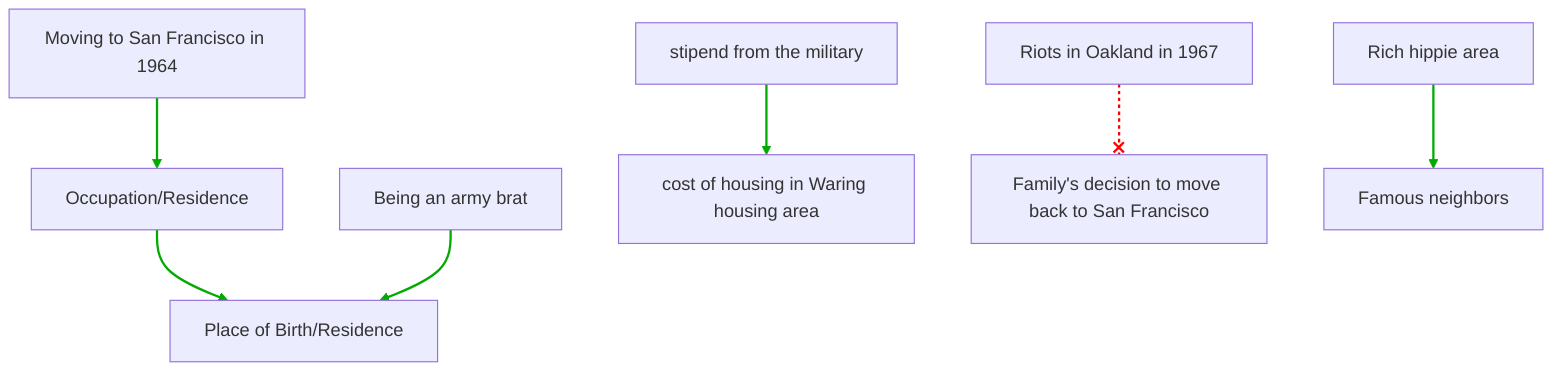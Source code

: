 flowchart TD
    n3[Being an army brat]
    n5[Moving to San Francisco in 1964]
    n9[stipend from the military]
    n11[Riots in Oakland in 1967]
    n13[Rich hippie area]
    n1[Occupation/Residence]
    n10[cost of housing in Waring housing area]
    n12[Family's decision to move back to San Francisco]
    n14[Famous neighbors]
    n4[Place of Birth/Residence]
    n1 --> n4
    n3 --> n4
    n5 --> n1
    n9 --> n10
    n11 --x n12
    n13 --> n14
    linkStyle 0 stroke:#00AA00,stroke-width:2px
    linkStyle 1 stroke:#00AA00,stroke-width:2px
    linkStyle 2 stroke:#00AA00,stroke-width:2px
    linkStyle 3 stroke:#00AA00,stroke-width:2px
    linkStyle 4 stroke:#FF0000,stroke-dasharray:3,stroke-width:2px
    linkStyle 5 stroke:#00AA00,stroke-width:2px